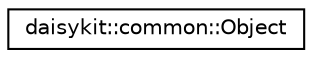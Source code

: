 digraph "Graphical Class Hierarchy"
{
 // LATEX_PDF_SIZE
  edge [fontname="Helvetica",fontsize="10",labelfontname="Helvetica",labelfontsize="10"];
  node [fontname="Helvetica",fontsize="10",shape=record];
  rankdir="LR";
  Node0 [label="daisykit::common::Object",height=0.2,width=0.4,color="black", fillcolor="white", style="filled",URL="$structdaisykit_1_1common_1_1Object.html",tooltip=" "];
}
